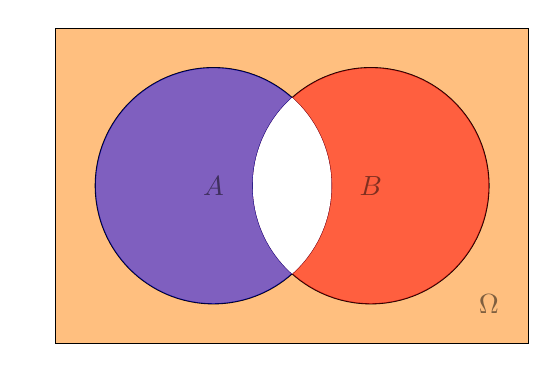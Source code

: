 \def\firstcircle{(0,0) circle (1.5cm)}
\def\thirdcircle{(2,0) circle (1.5cm)}

\def \amostralspace{(-2,-2) rectangle (4,2)}
% Now we can draw the sets:
\begin{tikzpicture}
\begin{scope}[shift={(3cm,-5cm)}, fill opacity=0.5]
\draw[fill=orange] \amostralspace ;
\node at (3.5,-1.5) {$\Omega$};
\draw \firstcircle;
\draw \thirdcircle;
\fill[blue] \firstcircle;
\fill[red] \thirdcircle;
\node at (0,0){$A$};
\node at (2,0) {$B$};
\clip \firstcircle;
\fill[white,opacity=1] \thirdcircle;
\end{scope}
\end{tikzpicture}
